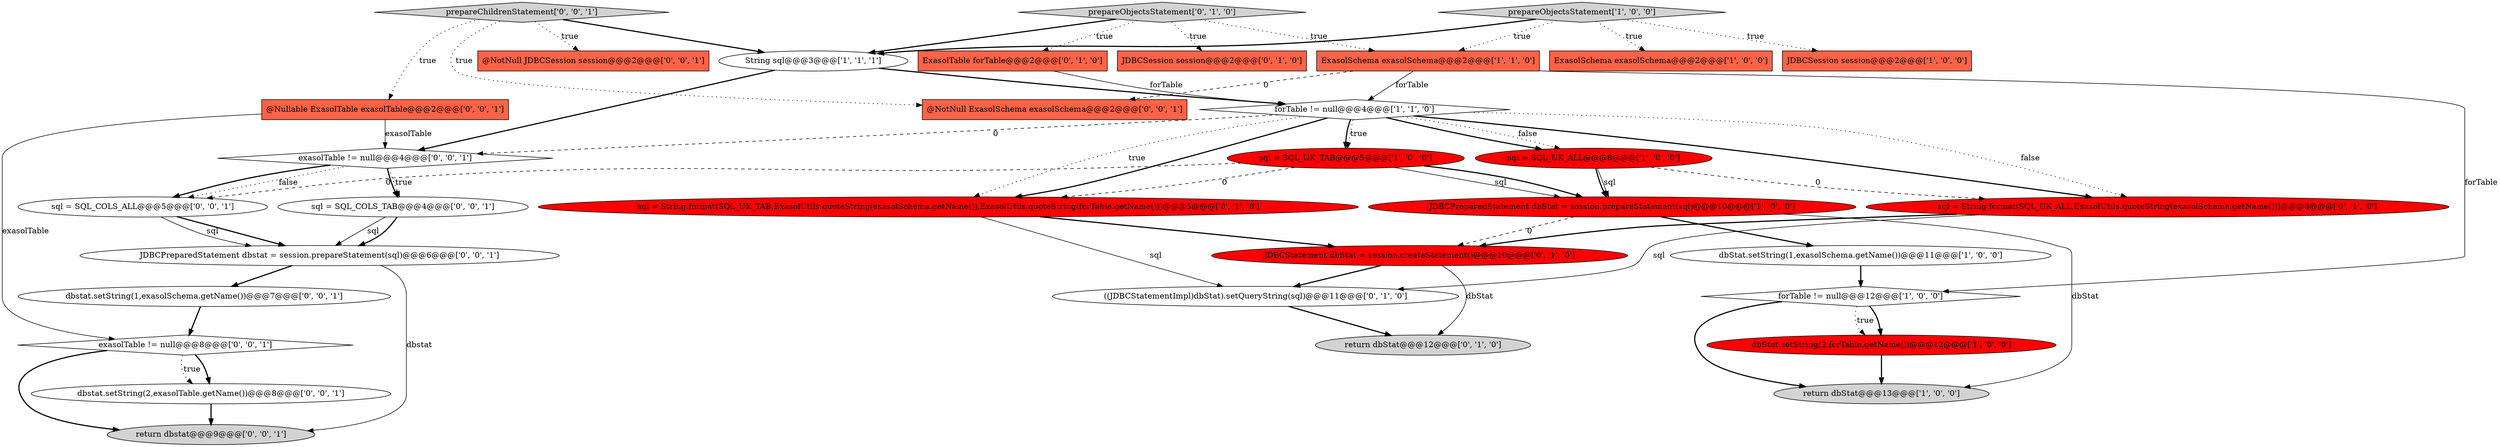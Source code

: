 digraph {
4 [style = filled, label = "forTable != null@@@4@@@['1', '1', '0']", fillcolor = white, shape = diamond image = "AAA0AAABBB1BBB"];
3 [style = filled, label = "ExasolSchema exasolSchema@@@2@@@['1', '0', '0']", fillcolor = tomato, shape = box image = "AAA0AAABBB1BBB"];
29 [style = filled, label = "prepareChildrenStatement['0', '0', '1']", fillcolor = lightgray, shape = diamond image = "AAA0AAABBB3BBB"];
17 [style = filled, label = "JDBCStatement dbStat = session.createStatement()@@@10@@@['0', '1', '0']", fillcolor = red, shape = ellipse image = "AAA1AAABBB2BBB"];
25 [style = filled, label = "exasolTable != null@@@8@@@['0', '0', '1']", fillcolor = white, shape = diamond image = "AAA0AAABBB3BBB"];
2 [style = filled, label = "forTable != null@@@12@@@['1', '0', '0']", fillcolor = white, shape = diamond image = "AAA0AAABBB1BBB"];
5 [style = filled, label = "JDBCSession session@@@2@@@['1', '0', '0']", fillcolor = tomato, shape = box image = "AAA0AAABBB1BBB"];
18 [style = filled, label = "JDBCSession session@@@2@@@['0', '1', '0']", fillcolor = tomato, shape = box image = "AAA0AAABBB2BBB"];
21 [style = filled, label = "@Nullable ExasolTable exasolTable@@@2@@@['0', '0', '1']", fillcolor = tomato, shape = box image = "AAA0AAABBB3BBB"];
22 [style = filled, label = "sql = SQL_COLS_TAB@@@4@@@['0', '0', '1']", fillcolor = white, shape = ellipse image = "AAA0AAABBB3BBB"];
30 [style = filled, label = "JDBCPreparedStatement dbstat = session.prepareStatement(sql)@@@6@@@['0', '0', '1']", fillcolor = white, shape = ellipse image = "AAA0AAABBB3BBB"];
26 [style = filled, label = "@NotNull JDBCSession session@@@2@@@['0', '0', '1']", fillcolor = tomato, shape = box image = "AAA0AAABBB3BBB"];
32 [style = filled, label = "exasolTable != null@@@4@@@['0', '0', '1']", fillcolor = white, shape = diamond image = "AAA0AAABBB3BBB"];
27 [style = filled, label = "sql = SQL_COLS_ALL@@@5@@@['0', '0', '1']", fillcolor = white, shape = ellipse image = "AAA0AAABBB3BBB"];
19 [style = filled, label = "sql = String.format(SQL_UK_ALL,ExasolUtils.quoteString(exasolSchema.getName()))@@@8@@@['0', '1', '0']", fillcolor = red, shape = ellipse image = "AAA1AAABBB2BBB"];
14 [style = filled, label = "ExasolTable forTable@@@2@@@['0', '1', '0']", fillcolor = tomato, shape = box image = "AAA0AAABBB2BBB"];
12 [style = filled, label = "dbStat.setString(2,forTable.getName())@@@12@@@['1', '0', '0']", fillcolor = red, shape = ellipse image = "AAA1AAABBB1BBB"];
0 [style = filled, label = "JDBCPreparedStatement dbStat = session.prepareStatement(sql)@@@10@@@['1', '0', '0']", fillcolor = red, shape = ellipse image = "AAA1AAABBB1BBB"];
6 [style = filled, label = "ExasolSchema exasolSchema@@@2@@@['1', '1', '0']", fillcolor = tomato, shape = box image = "AAA0AAABBB1BBB"];
24 [style = filled, label = "return dbstat@@@9@@@['0', '0', '1']", fillcolor = lightgray, shape = ellipse image = "AAA0AAABBB3BBB"];
10 [style = filled, label = "prepareObjectsStatement['1', '0', '0']", fillcolor = lightgray, shape = diamond image = "AAA0AAABBB1BBB"];
1 [style = filled, label = "return dbStat@@@13@@@['1', '0', '0']", fillcolor = lightgray, shape = ellipse image = "AAA0AAABBB1BBB"];
13 [style = filled, label = "sql = String.format(SQL_UK_TAB,ExasolUtils.quoteString(exasolSchema.getName()),ExasolUtils.quoteString(forTable.getName()))@@@5@@@['0', '1', '0']", fillcolor = red, shape = ellipse image = "AAA1AAABBB2BBB"];
7 [style = filled, label = "dbStat.setString(1,exasolSchema.getName())@@@11@@@['1', '0', '0']", fillcolor = white, shape = ellipse image = "AAA0AAABBB1BBB"];
31 [style = filled, label = "@NotNull ExasolSchema exasolSchema@@@2@@@['0', '0', '1']", fillcolor = tomato, shape = box image = "AAA0AAABBB3BBB"];
20 [style = filled, label = "return dbStat@@@12@@@['0', '1', '0']", fillcolor = lightgray, shape = ellipse image = "AAA0AAABBB2BBB"];
23 [style = filled, label = "dbstat.setString(2,exasolTable.getName())@@@8@@@['0', '0', '1']", fillcolor = white, shape = ellipse image = "AAA0AAABBB3BBB"];
8 [style = filled, label = "sql = SQL_UK_TAB@@@5@@@['1', '0', '0']", fillcolor = red, shape = ellipse image = "AAA1AAABBB1BBB"];
9 [style = filled, label = "String sql@@@3@@@['1', '1', '1']", fillcolor = white, shape = ellipse image = "AAA0AAABBB1BBB"];
15 [style = filled, label = "((JDBCStatementImpl)dbStat).setQueryString(sql)@@@11@@@['0', '1', '0']", fillcolor = white, shape = ellipse image = "AAA0AAABBB2BBB"];
28 [style = filled, label = "dbstat.setString(1,exasolSchema.getName())@@@7@@@['0', '0', '1']", fillcolor = white, shape = ellipse image = "AAA0AAABBB3BBB"];
11 [style = filled, label = "sql = SQL_UK_ALL@@@8@@@['1', '0', '0']", fillcolor = red, shape = ellipse image = "AAA1AAABBB1BBB"];
16 [style = filled, label = "prepareObjectsStatement['0', '1', '0']", fillcolor = lightgray, shape = diamond image = "AAA0AAABBB2BBB"];
22->30 [style = solid, label="sql"];
17->20 [style = solid, label="dbStat"];
32->22 [style = bold, label=""];
10->6 [style = dotted, label="true"];
8->0 [style = solid, label="sql"];
0->1 [style = solid, label="dbStat"];
21->32 [style = solid, label="exasolTable"];
6->2 [style = solid, label="forTable"];
30->24 [style = solid, label="dbstat"];
25->23 [style = bold, label=""];
2->1 [style = bold, label=""];
4->19 [style = dotted, label="false"];
9->4 [style = bold, label=""];
27->30 [style = bold, label=""];
4->13 [style = bold, label=""];
9->32 [style = bold, label=""];
4->19 [style = bold, label=""];
29->9 [style = bold, label=""];
27->30 [style = solid, label="sql"];
4->8 [style = dotted, label="true"];
10->3 [style = dotted, label="true"];
32->27 [style = dotted, label="false"];
32->27 [style = bold, label=""];
6->31 [style = dashed, label="0"];
19->17 [style = bold, label=""];
11->0 [style = solid, label="sql"];
12->1 [style = bold, label=""];
10->5 [style = dotted, label="true"];
29->26 [style = dotted, label="true"];
0->17 [style = dashed, label="0"];
22->30 [style = bold, label=""];
4->11 [style = dotted, label="false"];
2->12 [style = bold, label=""];
8->13 [style = dashed, label="0"];
0->7 [style = bold, label=""];
8->0 [style = bold, label=""];
4->32 [style = dashed, label="0"];
21->25 [style = solid, label="exasolTable"];
4->13 [style = dotted, label="true"];
25->24 [style = bold, label=""];
13->17 [style = bold, label=""];
23->24 [style = bold, label=""];
11->0 [style = bold, label=""];
30->28 [style = bold, label=""];
11->19 [style = dashed, label="0"];
7->2 [style = bold, label=""];
15->20 [style = bold, label=""];
16->14 [style = dotted, label="true"];
17->15 [style = bold, label=""];
2->12 [style = dotted, label="true"];
14->4 [style = solid, label="forTable"];
28->25 [style = bold, label=""];
4->8 [style = bold, label=""];
19->15 [style = solid, label="sql"];
13->15 [style = solid, label="sql"];
29->31 [style = dotted, label="true"];
10->9 [style = bold, label=""];
29->21 [style = dotted, label="true"];
8->27 [style = dashed, label="0"];
25->23 [style = dotted, label="true"];
4->11 [style = bold, label=""];
16->9 [style = bold, label=""];
16->6 [style = dotted, label="true"];
6->4 [style = solid, label="forTable"];
32->22 [style = dotted, label="true"];
16->18 [style = dotted, label="true"];
}
